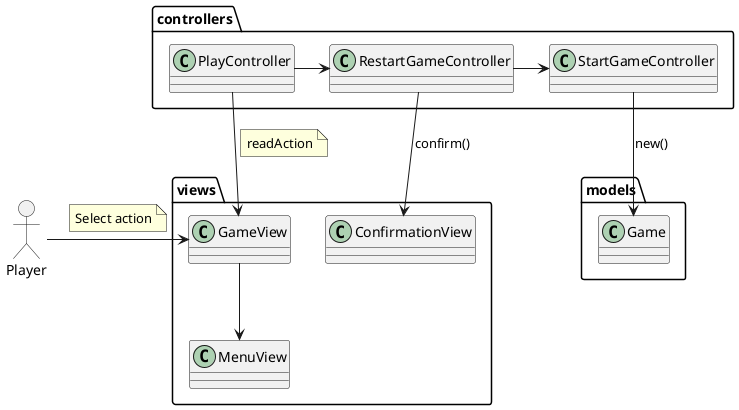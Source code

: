 @startuml UCAnalysis ReStartGame

mix_actor Player

package views {
  class GameView
  class MenuView
  class ConfirmationView
  GameView --> MenuView
}

Player -right-> GameView
note on link: Select action

package controllers{
    class PlayController
    class RestartGameController
    class StartGameController
    PlayController -right-> RestartGameController
}

package models{
  class Game
}

RestartGameController --> ConfirmationView : confirm()
RestartGameController -right-> StartGameController
StartGameController --> Game : new()

PlayController --> GameView
note on link: readAction

@enduml